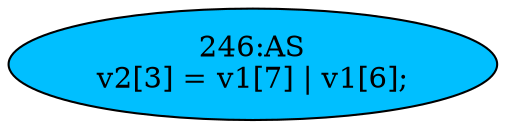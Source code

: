 strict digraph "" {
	node [label="\N"];
	"246:AS"	 [ast="<pyverilog.vparser.ast.Assign object at 0x7f40784bd810>",
		def_var="['v2']",
		fillcolor=deepskyblue,
		label="246:AS
v2[3] = v1[7] | v1[6];",
		statements="[]",
		style=filled,
		typ=Assign,
		use_var="['v1', 'v1']"];
}
